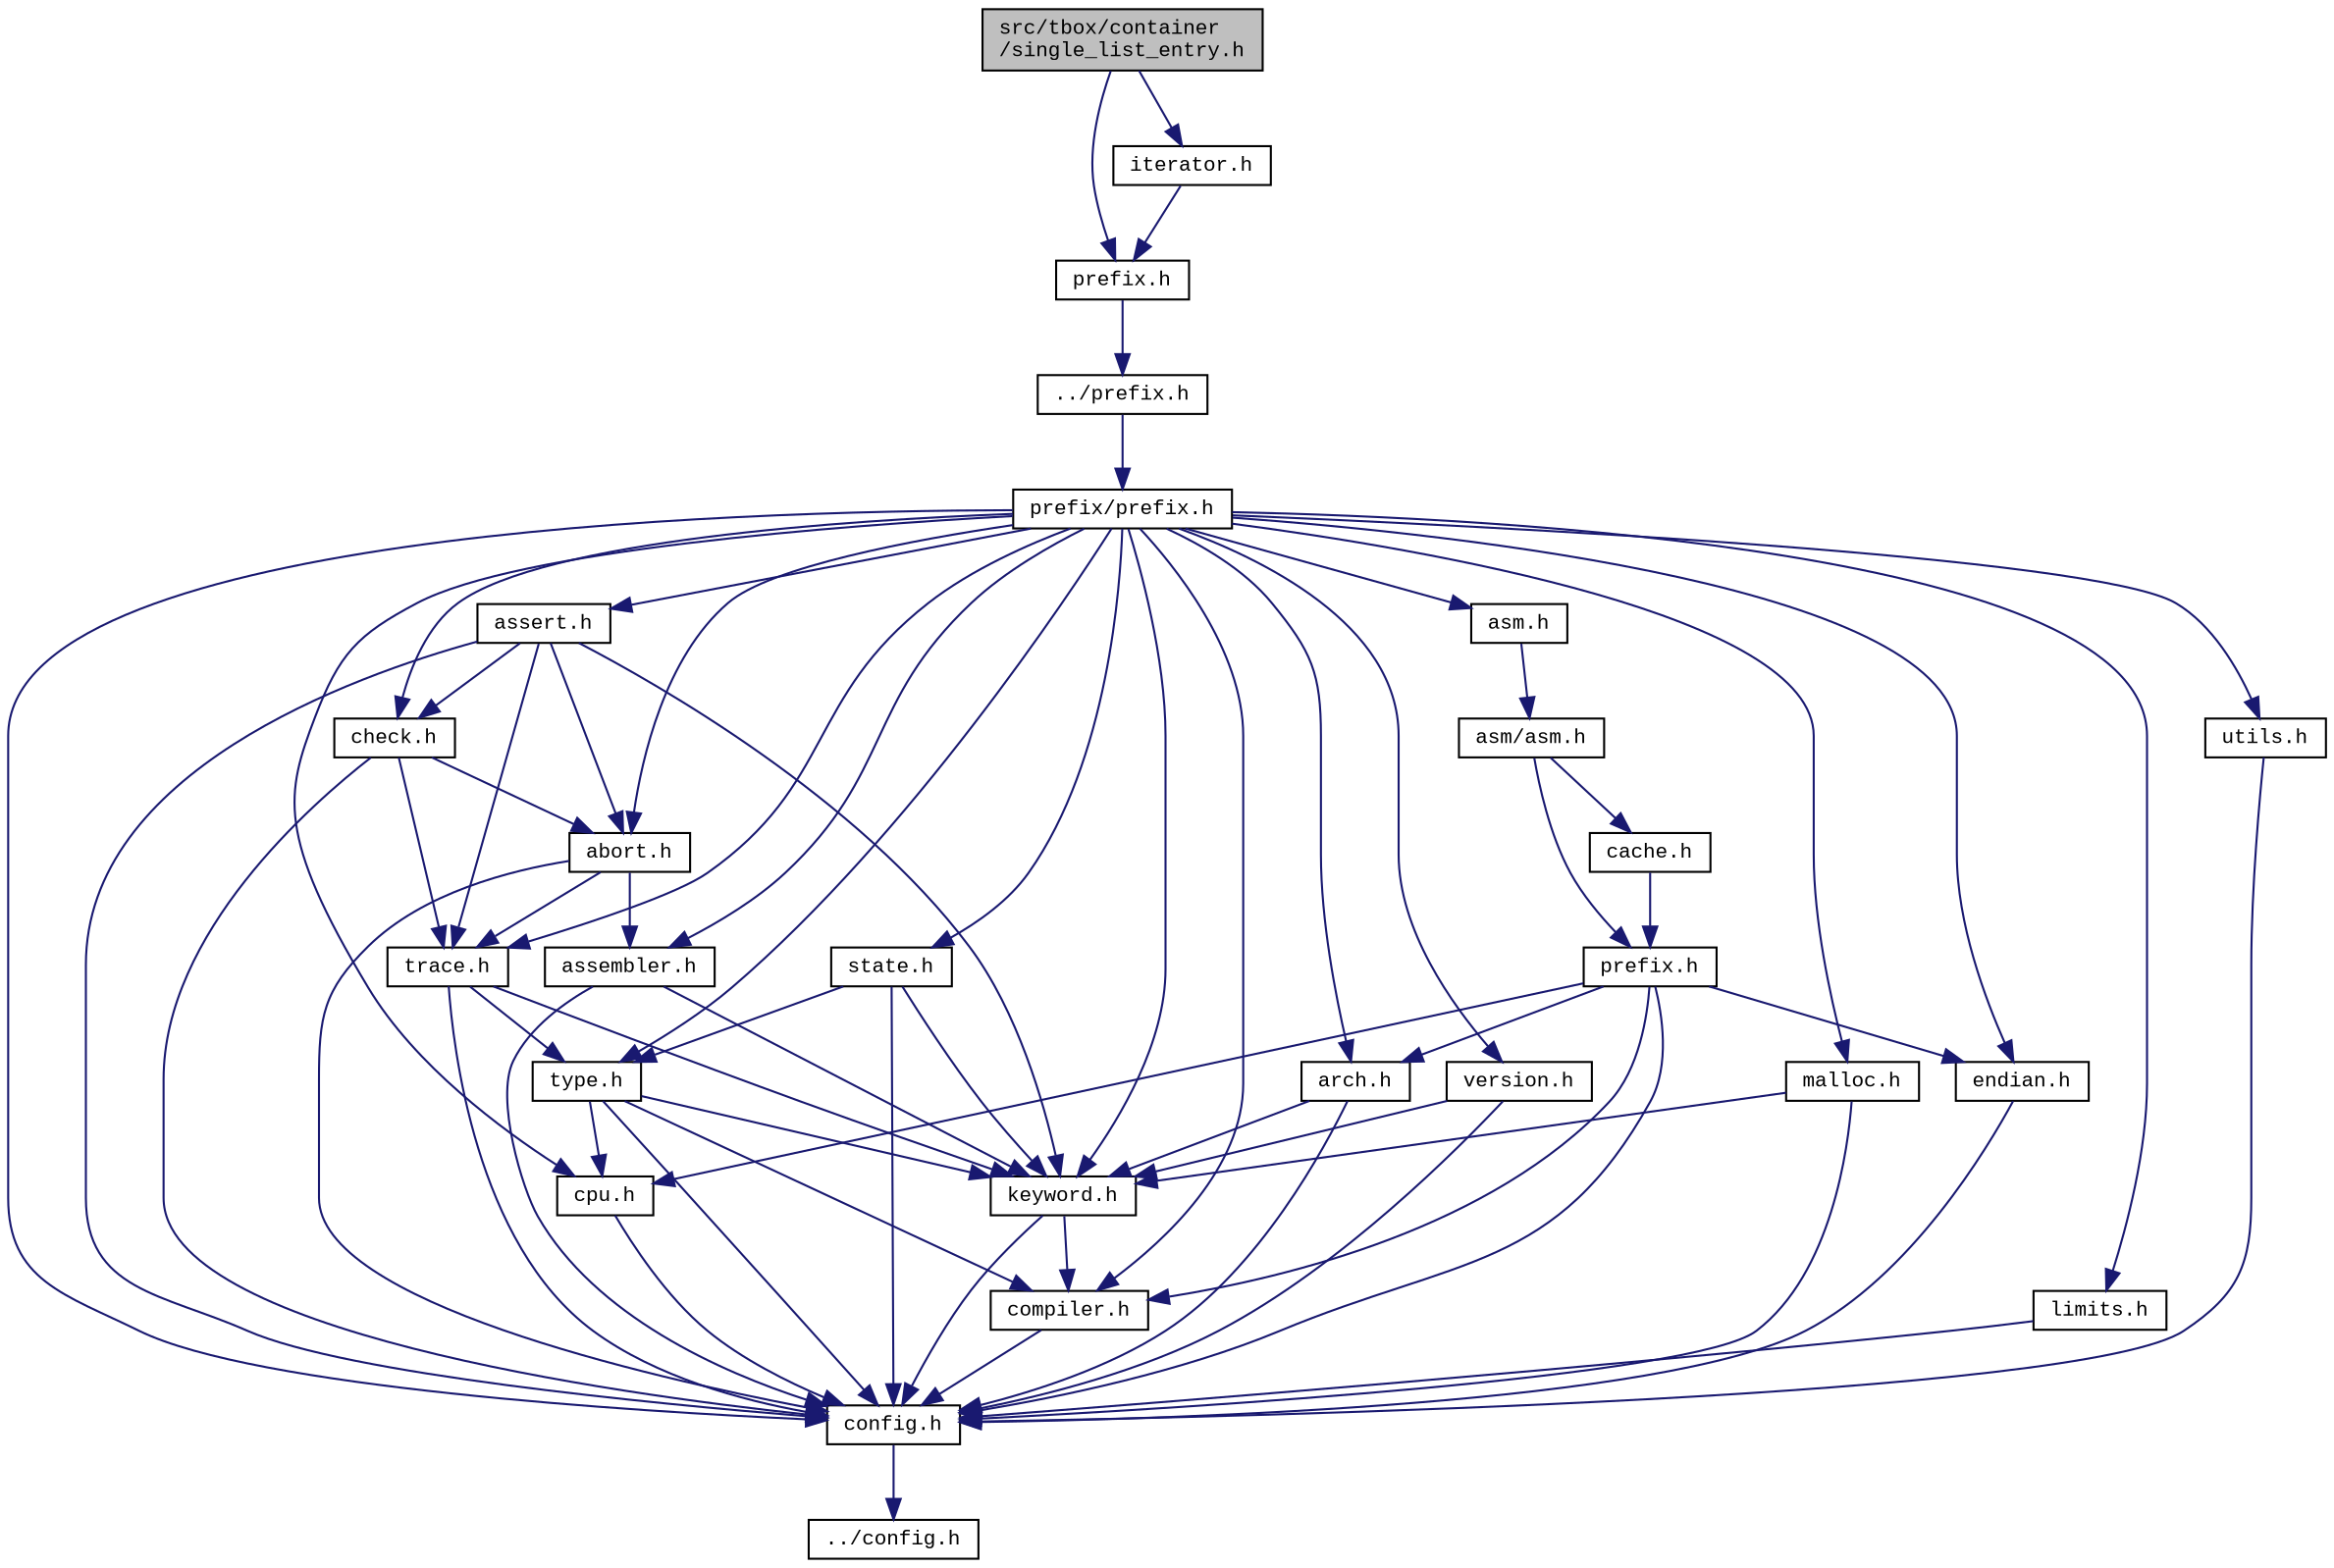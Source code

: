 digraph "src/tbox/container/single_list_entry.h"
{
  edge [fontname="CourierNew",fontsize="10",labelfontname="CourierNew",labelfontsize="10"];
  node [fontname="CourierNew",fontsize="10",shape=record];
  Node1 [label="src/tbox/container\l/single_list_entry.h",height=0.2,width=0.4,color="black", fillcolor="grey75", style="filled" fontcolor="black"];
  Node1 -> Node2 [color="midnightblue",fontsize="10",style="solid",fontname="CourierNew"];
  Node2 [label="prefix.h",height=0.2,width=0.4,color="black", fillcolor="white", style="filled",URL="$d9/d38/container_2prefix_8h_source.html"];
  Node2 -> Node3 [color="midnightblue",fontsize="10",style="solid",fontname="CourierNew"];
  Node3 [label="../prefix.h",height=0.2,width=0.4,color="black", fillcolor="white", style="filled",URL="$df/d5c/prefix_8h_source.html"];
  Node3 -> Node4 [color="midnightblue",fontsize="10",style="solid",fontname="CourierNew"];
  Node4 [label="prefix/prefix.h",height=0.2,width=0.4,color="black", fillcolor="white", style="filled",URL="$da/da3/prefix_2prefix_8h_source.html"];
  Node4 -> Node5 [color="midnightblue",fontsize="10",style="solid",fontname="CourierNew"];
  Node5 [label="config.h",height=0.2,width=0.4,color="black", fillcolor="white", style="filled",URL="$de/d7b/prefix_2config_8h_source.html"];
  Node5 -> Node6 [color="midnightblue",fontsize="10",style="solid",fontname="CourierNew"];
  Node6 [label="../config.h",height=0.2,width=0.4,color="black", fillcolor="white", style="filled",URL="$db/d16/config_8h_source.html"];
  Node4 -> Node7 [color="midnightblue",fontsize="10",style="solid",fontname="CourierNew"];
  Node7 [label="cpu.h",height=0.2,width=0.4,color="black", fillcolor="white", style="filled",URL="$dc/da7/cpu_8h.html"];
  Node7 -> Node5 [color="midnightblue",fontsize="10",style="solid",fontname="CourierNew"];
  Node4 -> Node8 [color="midnightblue",fontsize="10",style="solid",fontname="CourierNew"];
  Node8 [label="arch.h",height=0.2,width=0.4,color="black", fillcolor="white", style="filled",URL="$d2/d2d/arch_8h.html"];
  Node8 -> Node5 [color="midnightblue",fontsize="10",style="solid",fontname="CourierNew"];
  Node8 -> Node9 [color="midnightblue",fontsize="10",style="solid",fontname="CourierNew"];
  Node9 [label="keyword.h",height=0.2,width=0.4,color="black", fillcolor="white", style="filled",URL="$dd/d8b/keyword_8h.html"];
  Node9 -> Node5 [color="midnightblue",fontsize="10",style="solid",fontname="CourierNew"];
  Node9 -> Node10 [color="midnightblue",fontsize="10",style="solid",fontname="CourierNew"];
  Node10 [label="compiler.h",height=0.2,width=0.4,color="black", fillcolor="white", style="filled",URL="$d4/dd1/compiler_8h.html"];
  Node10 -> Node5 [color="midnightblue",fontsize="10",style="solid",fontname="CourierNew"];
  Node4 -> Node11 [color="midnightblue",fontsize="10",style="solid",fontname="CourierNew"];
  Node11 [label="type.h",height=0.2,width=0.4,color="black", fillcolor="white", style="filled",URL="$d6/d57/prefix_2type_8h_source.html"];
  Node11 -> Node5 [color="midnightblue",fontsize="10",style="solid",fontname="CourierNew"];
  Node11 -> Node9 [color="midnightblue",fontsize="10",style="solid",fontname="CourierNew"];
  Node11 -> Node10 [color="midnightblue",fontsize="10",style="solid",fontname="CourierNew"];
  Node11 -> Node7 [color="midnightblue",fontsize="10",style="solid",fontname="CourierNew"];
  Node4 -> Node12 [color="midnightblue",fontsize="10",style="solid",fontname="CourierNew"];
  Node12 [label="limits.h",height=0.2,width=0.4,color="black", fillcolor="white", style="filled",URL="$da/d87/prefix_2limits_8h_source.html"];
  Node12 -> Node5 [color="midnightblue",fontsize="10",style="solid",fontname="CourierNew"];
  Node4 -> Node13 [color="midnightblue",fontsize="10",style="solid",fontname="CourierNew"];
  Node13 [label="endian.h",height=0.2,width=0.4,color="black", fillcolor="white", style="filled",URL="$d1/d84/endian_8h.html"];
  Node13 -> Node5 [color="midnightblue",fontsize="10",style="solid",fontname="CourierNew"];
  Node4 -> Node14 [color="midnightblue",fontsize="10",style="solid",fontname="CourierNew"];
  Node14 [label="version.h",height=0.2,width=0.4,color="black", fillcolor="white", style="filled",URL="$df/dfc/version_8h.html"];
  Node14 -> Node5 [color="midnightblue",fontsize="10",style="solid",fontname="CourierNew"];
  Node14 -> Node9 [color="midnightblue",fontsize="10",style="solid",fontname="CourierNew"];
  Node4 -> Node10 [color="midnightblue",fontsize="10",style="solid",fontname="CourierNew"];
  Node4 -> Node15 [color="midnightblue",fontsize="10",style="solid",fontname="CourierNew"];
  Node15 [label="assembler.h",height=0.2,width=0.4,color="black", fillcolor="white", style="filled",URL="$d4/dec/assembler_8h.html"];
  Node15 -> Node5 [color="midnightblue",fontsize="10",style="solid",fontname="CourierNew"];
  Node15 -> Node9 [color="midnightblue",fontsize="10",style="solid",fontname="CourierNew"];
  Node4 -> Node9 [color="midnightblue",fontsize="10",style="solid",fontname="CourierNew"];
  Node4 -> Node16 [color="midnightblue",fontsize="10",style="solid",fontname="CourierNew"];
  Node16 [label="trace.h",height=0.2,width=0.4,color="black", fillcolor="white", style="filled",URL="$dc/d22/prefix_2trace_8h_source.html"];
  Node16 -> Node5 [color="midnightblue",fontsize="10",style="solid",fontname="CourierNew"];
  Node16 -> Node11 [color="midnightblue",fontsize="10",style="solid",fontname="CourierNew"];
  Node16 -> Node9 [color="midnightblue",fontsize="10",style="solid",fontname="CourierNew"];
  Node4 -> Node17 [color="midnightblue",fontsize="10",style="solid",fontname="CourierNew"];
  Node17 [label="abort.h",height=0.2,width=0.4,color="black", fillcolor="white", style="filled",URL="$d4/dc1/abort_8h.html"];
  Node17 -> Node5 [color="midnightblue",fontsize="10",style="solid",fontname="CourierNew"];
  Node17 -> Node16 [color="midnightblue",fontsize="10",style="solid",fontname="CourierNew"];
  Node17 -> Node15 [color="midnightblue",fontsize="10",style="solid",fontname="CourierNew"];
  Node4 -> Node18 [color="midnightblue",fontsize="10",style="solid",fontname="CourierNew"];
  Node18 [label="check.h",height=0.2,width=0.4,color="black", fillcolor="white", style="filled",URL="$d6/d38/check_8h.html"];
  Node18 -> Node5 [color="midnightblue",fontsize="10",style="solid",fontname="CourierNew"];
  Node18 -> Node16 [color="midnightblue",fontsize="10",style="solid",fontname="CourierNew"];
  Node18 -> Node17 [color="midnightblue",fontsize="10",style="solid",fontname="CourierNew"];
  Node4 -> Node19 [color="midnightblue",fontsize="10",style="solid",fontname="CourierNew"];
  Node19 [label="assert.h",height=0.2,width=0.4,color="black", fillcolor="white", style="filled",URL="$dc/da7/assert_8h.html"];
  Node19 -> Node5 [color="midnightblue",fontsize="10",style="solid",fontname="CourierNew"];
  Node19 -> Node16 [color="midnightblue",fontsize="10",style="solid",fontname="CourierNew"];
  Node19 -> Node17 [color="midnightblue",fontsize="10",style="solid",fontname="CourierNew"];
  Node19 -> Node18 [color="midnightblue",fontsize="10",style="solid",fontname="CourierNew"];
  Node19 -> Node9 [color="midnightblue",fontsize="10",style="solid",fontname="CourierNew"];
  Node4 -> Node20 [color="midnightblue",fontsize="10",style="solid",fontname="CourierNew"];
  Node20 [label="malloc.h",height=0.2,width=0.4,color="black", fillcolor="white", style="filled",URL="$d0/d4c/malloc_8h.html"];
  Node20 -> Node5 [color="midnightblue",fontsize="10",style="solid",fontname="CourierNew"];
  Node20 -> Node9 [color="midnightblue",fontsize="10",style="solid",fontname="CourierNew"];
  Node4 -> Node21 [color="midnightblue",fontsize="10",style="solid",fontname="CourierNew"];
  Node21 [label="utils.h",height=0.2,width=0.4,color="black", fillcolor="white", style="filled",URL="$dc/ddc/prefix_2utils_8h_source.html"];
  Node21 -> Node5 [color="midnightblue",fontsize="10",style="solid",fontname="CourierNew"];
  Node4 -> Node22 [color="midnightblue",fontsize="10",style="solid",fontname="CourierNew"];
  Node22 [label="state.h",height=0.2,width=0.4,color="black", fillcolor="white", style="filled",URL="$db/d3b/state_8h.html"];
  Node22 -> Node5 [color="midnightblue",fontsize="10",style="solid",fontname="CourierNew"];
  Node22 -> Node11 [color="midnightblue",fontsize="10",style="solid",fontname="CourierNew"];
  Node22 -> Node9 [color="midnightblue",fontsize="10",style="solid",fontname="CourierNew"];
  Node4 -> Node23 [color="midnightblue",fontsize="10",style="solid",fontname="CourierNew"];
  Node23 [label="asm.h",height=0.2,width=0.4,color="black", fillcolor="white", style="filled",URL="$de/d21/asm_8h_source.html"];
  Node23 -> Node24 [color="midnightblue",fontsize="10",style="solid",fontname="CourierNew"];
  Node24 [label="asm/asm.h",height=0.2,width=0.4,color="black", fillcolor="white", style="filled",URL="$d8/dce/asm_2asm_8h_source.html"];
  Node24 -> Node25 [color="midnightblue",fontsize="10",style="solid",fontname="CourierNew"];
  Node25 [label="prefix.h",height=0.2,width=0.4,color="black", fillcolor="white", style="filled",URL="$d7/d70/prefix_2asm_2prefix_8h_source.html"];
  Node25 -> Node5 [color="midnightblue",fontsize="10",style="solid",fontname="CourierNew"];
  Node25 -> Node8 [color="midnightblue",fontsize="10",style="solid",fontname="CourierNew"];
  Node25 -> Node7 [color="midnightblue",fontsize="10",style="solid",fontname="CourierNew"];
  Node25 -> Node13 [color="midnightblue",fontsize="10",style="solid",fontname="CourierNew"];
  Node25 -> Node10 [color="midnightblue",fontsize="10",style="solid",fontname="CourierNew"];
  Node24 -> Node26 [color="midnightblue",fontsize="10",style="solid",fontname="CourierNew"];
  Node26 [label="cache.h",height=0.2,width=0.4,color="black", fillcolor="white", style="filled",URL="$df/dda/prefix_2asm_2cache_8h_source.html"];
  Node26 -> Node25 [color="midnightblue",fontsize="10",style="solid",fontname="CourierNew"];
  Node1 -> Node27 [color="midnightblue",fontsize="10",style="solid",fontname="CourierNew"];
  Node27 [label="iterator.h",height=0.2,width=0.4,color="black", fillcolor="white", style="filled",URL="$df/d22/iterator_8h.html"];
  Node27 -> Node2 [color="midnightblue",fontsize="10",style="solid",fontname="CourierNew"];
}
